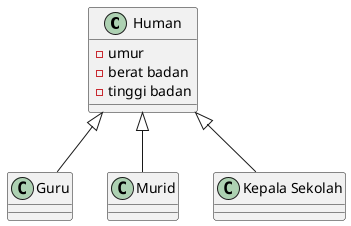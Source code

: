 @startuml inheritance example

class Human{
    - umur
    - berat badan
    - tinggi badan
}

class Guru {

}

class Murid{

}

class "Kepala Sekolah" {

}


skinparam groupInheritance 1
Human <|-- "Kepala Sekolah"
Human <|-- Murid
Human <|-- Guru




@enduml